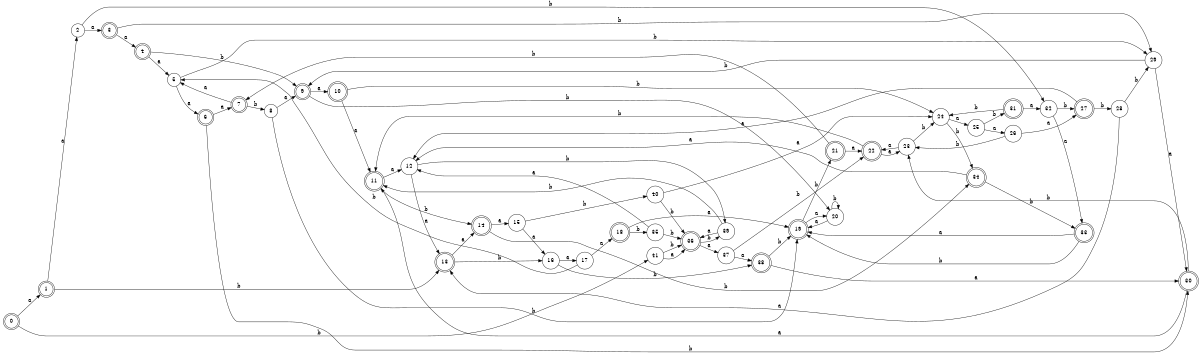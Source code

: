 digraph n34_9 {
__start0 [label="" shape="none"];

rankdir=LR;
size="8,5";

s0 [style="rounded,filled", color="black", fillcolor="white" shape="doublecircle", label="0"];
s1 [style="rounded,filled", color="black", fillcolor="white" shape="doublecircle", label="1"];
s2 [style="filled", color="black", fillcolor="white" shape="circle", label="2"];
s3 [style="rounded,filled", color="black", fillcolor="white" shape="doublecircle", label="3"];
s4 [style="rounded,filled", color="black", fillcolor="white" shape="doublecircle", label="4"];
s5 [style="filled", color="black", fillcolor="white" shape="circle", label="5"];
s6 [style="rounded,filled", color="black", fillcolor="white" shape="doublecircle", label="6"];
s7 [style="rounded,filled", color="black", fillcolor="white" shape="doublecircle", label="7"];
s8 [style="filled", color="black", fillcolor="white" shape="circle", label="8"];
s9 [style="rounded,filled", color="black", fillcolor="white" shape="doublecircle", label="9"];
s10 [style="rounded,filled", color="black", fillcolor="white" shape="doublecircle", label="10"];
s11 [style="rounded,filled", color="black", fillcolor="white" shape="doublecircle", label="11"];
s12 [style="filled", color="black", fillcolor="white" shape="circle", label="12"];
s13 [style="rounded,filled", color="black", fillcolor="white" shape="doublecircle", label="13"];
s14 [style="rounded,filled", color="black", fillcolor="white" shape="doublecircle", label="14"];
s15 [style="filled", color="black", fillcolor="white" shape="circle", label="15"];
s16 [style="filled", color="black", fillcolor="white" shape="circle", label="16"];
s17 [style="filled", color="black", fillcolor="white" shape="circle", label="17"];
s18 [style="rounded,filled", color="black", fillcolor="white" shape="doublecircle", label="18"];
s19 [style="rounded,filled", color="black", fillcolor="white" shape="doublecircle", label="19"];
s20 [style="filled", color="black", fillcolor="white" shape="circle", label="20"];
s21 [style="rounded,filled", color="black", fillcolor="white" shape="doublecircle", label="21"];
s22 [style="rounded,filled", color="black", fillcolor="white" shape="doublecircle", label="22"];
s23 [style="filled", color="black", fillcolor="white" shape="circle", label="23"];
s24 [style="filled", color="black", fillcolor="white" shape="circle", label="24"];
s25 [style="filled", color="black", fillcolor="white" shape="circle", label="25"];
s26 [style="filled", color="black", fillcolor="white" shape="circle", label="26"];
s27 [style="rounded,filled", color="black", fillcolor="white" shape="doublecircle", label="27"];
s28 [style="filled", color="black", fillcolor="white" shape="circle", label="28"];
s29 [style="filled", color="black", fillcolor="white" shape="circle", label="29"];
s30 [style="rounded,filled", color="black", fillcolor="white" shape="doublecircle", label="30"];
s31 [style="rounded,filled", color="black", fillcolor="white" shape="doublecircle", label="31"];
s32 [style="filled", color="black", fillcolor="white" shape="circle", label="32"];
s33 [style="rounded,filled", color="black", fillcolor="white" shape="doublecircle", label="33"];
s34 [style="rounded,filled", color="black", fillcolor="white" shape="doublecircle", label="34"];
s35 [style="filled", color="black", fillcolor="white" shape="circle", label="35"];
s36 [style="rounded,filled", color="black", fillcolor="white" shape="doublecircle", label="36"];
s37 [style="filled", color="black", fillcolor="white" shape="circle", label="37"];
s38 [style="rounded,filled", color="black", fillcolor="white" shape="doublecircle", label="38"];
s39 [style="filled", color="black", fillcolor="white" shape="circle", label="39"];
s40 [style="filled", color="black", fillcolor="white" shape="circle", label="40"];
s41 [style="filled", color="black", fillcolor="white" shape="circle", label="41"];
s0 -> s1 [label="a"];
s0 -> s41 [label="b"];
s1 -> s2 [label="a"];
s1 -> s13 [label="b"];
s2 -> s3 [label="a"];
s2 -> s32 [label="b"];
s3 -> s4 [label="a"];
s3 -> s29 [label="b"];
s4 -> s5 [label="a"];
s4 -> s9 [label="b"];
s5 -> s6 [label="a"];
s5 -> s29 [label="b"];
s6 -> s7 [label="a"];
s6 -> s30 [label="b"];
s7 -> s5 [label="a"];
s7 -> s8 [label="b"];
s8 -> s9 [label="a"];
s8 -> s19 [label="b"];
s9 -> s10 [label="a"];
s9 -> s20 [label="b"];
s10 -> s11 [label="a"];
s10 -> s24 [label="b"];
s11 -> s12 [label="a"];
s11 -> s14 [label="b"];
s12 -> s13 [label="a"];
s12 -> s39 [label="b"];
s13 -> s14 [label="a"];
s13 -> s16 [label="b"];
s14 -> s15 [label="a"];
s14 -> s34 [label="b"];
s15 -> s16 [label="a"];
s15 -> s40 [label="b"];
s16 -> s17 [label="a"];
s16 -> s38 [label="b"];
s17 -> s18 [label="a"];
s17 -> s5 [label="b"];
s18 -> s19 [label="a"];
s18 -> s35 [label="b"];
s19 -> s20 [label="a"];
s19 -> s21 [label="b"];
s20 -> s19 [label="a"];
s20 -> s20 [label="b"];
s21 -> s22 [label="a"];
s21 -> s7 [label="b"];
s22 -> s23 [label="a"];
s22 -> s11 [label="b"];
s23 -> s22 [label="a"];
s23 -> s24 [label="b"];
s24 -> s25 [label="a"];
s24 -> s34 [label="b"];
s25 -> s26 [label="a"];
s25 -> s31 [label="b"];
s26 -> s27 [label="a"];
s26 -> s23 [label="b"];
s27 -> s12 [label="a"];
s27 -> s28 [label="b"];
s28 -> s13 [label="a"];
s28 -> s29 [label="b"];
s29 -> s30 [label="a"];
s29 -> s9 [label="b"];
s30 -> s11 [label="a"];
s30 -> s23 [label="b"];
s31 -> s32 [label="a"];
s31 -> s24 [label="b"];
s32 -> s33 [label="a"];
s32 -> s27 [label="b"];
s33 -> s19 [label="a"];
s33 -> s19 [label="b"];
s34 -> s12 [label="a"];
s34 -> s33 [label="b"];
s35 -> s12 [label="a"];
s35 -> s36 [label="b"];
s36 -> s37 [label="a"];
s36 -> s39 [label="b"];
s37 -> s38 [label="a"];
s37 -> s22 [label="b"];
s38 -> s30 [label="a"];
s38 -> s19 [label="b"];
s39 -> s36 [label="a"];
s39 -> s11 [label="b"];
s40 -> s24 [label="a"];
s40 -> s36 [label="b"];
s41 -> s36 [label="a"];
s41 -> s36 [label="b"];

}